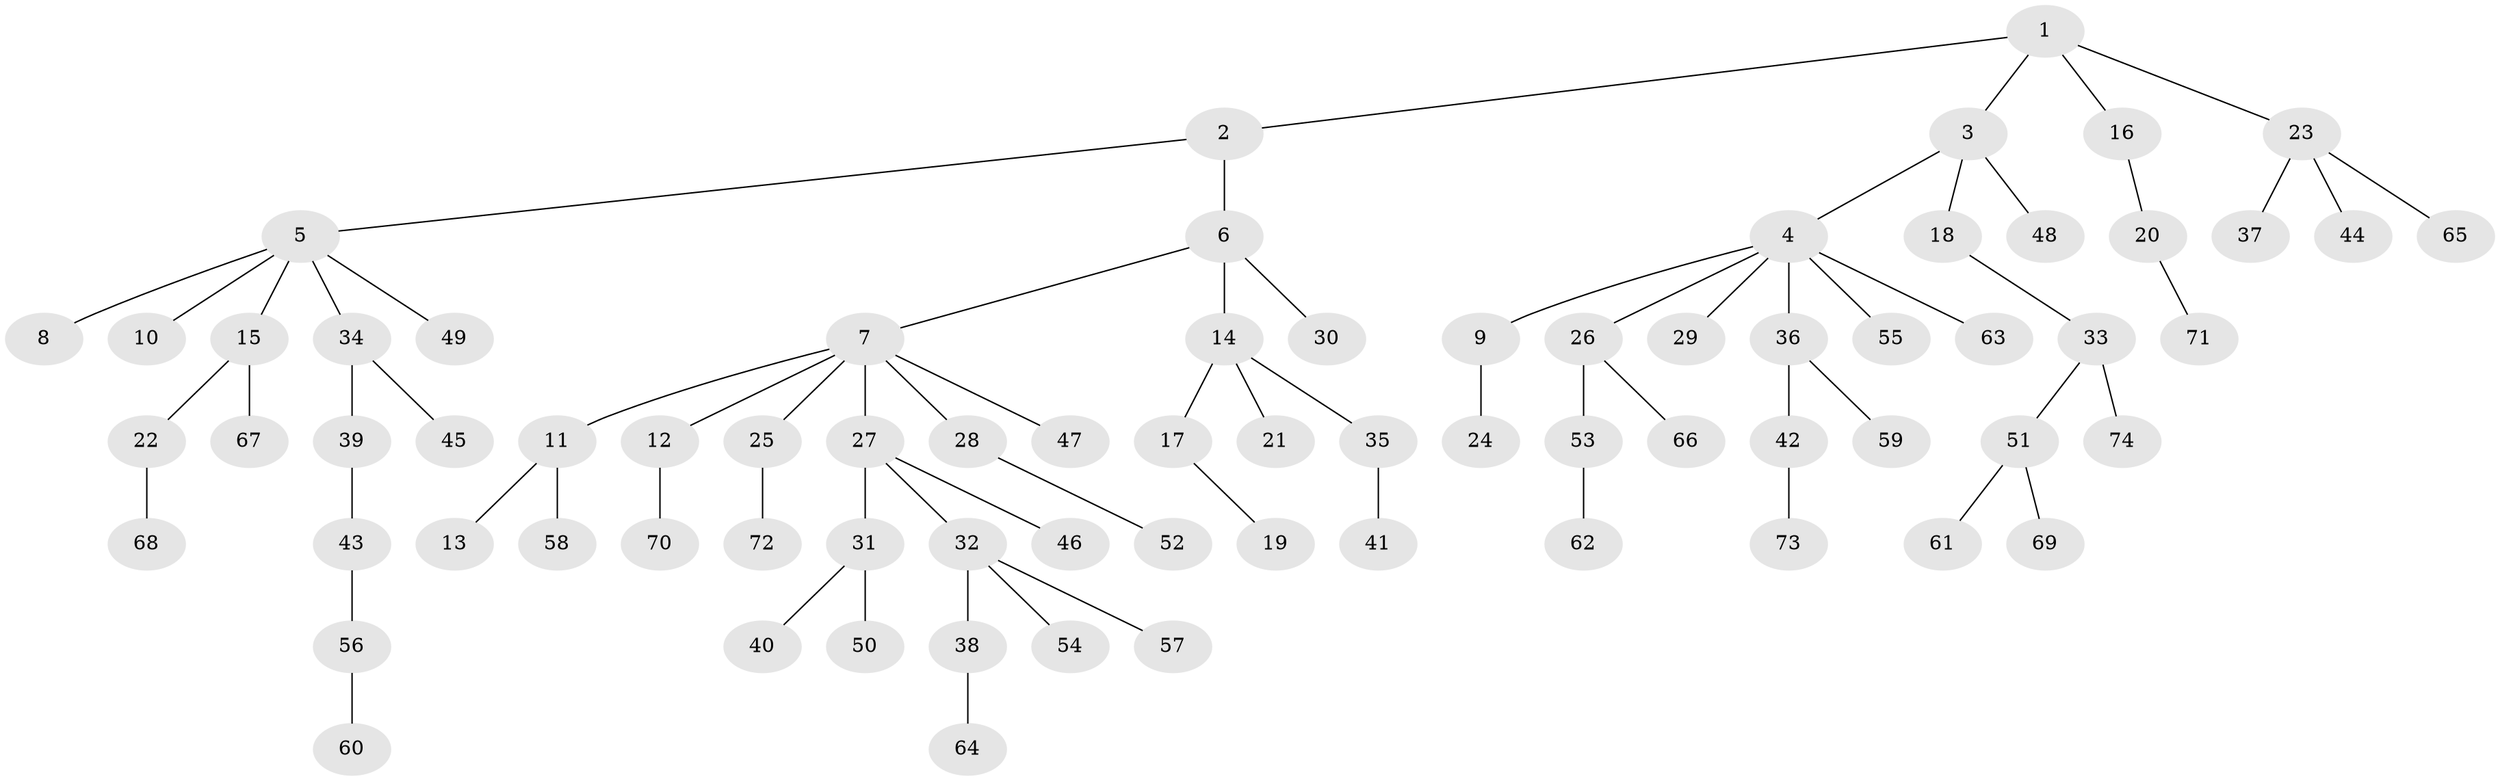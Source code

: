 // coarse degree distribution, {4: 0.022222222222222223, 3: 0.15555555555555556, 6: 0.044444444444444446, 5: 0.022222222222222223, 1: 0.4888888888888889, 2: 0.26666666666666666}
// Generated by graph-tools (version 1.1) at 2025/51/03/04/25 22:51:26]
// undirected, 74 vertices, 73 edges
graph export_dot {
  node [color=gray90,style=filled];
  1;
  2;
  3;
  4;
  5;
  6;
  7;
  8;
  9;
  10;
  11;
  12;
  13;
  14;
  15;
  16;
  17;
  18;
  19;
  20;
  21;
  22;
  23;
  24;
  25;
  26;
  27;
  28;
  29;
  30;
  31;
  32;
  33;
  34;
  35;
  36;
  37;
  38;
  39;
  40;
  41;
  42;
  43;
  44;
  45;
  46;
  47;
  48;
  49;
  50;
  51;
  52;
  53;
  54;
  55;
  56;
  57;
  58;
  59;
  60;
  61;
  62;
  63;
  64;
  65;
  66;
  67;
  68;
  69;
  70;
  71;
  72;
  73;
  74;
  1 -- 2;
  1 -- 3;
  1 -- 16;
  1 -- 23;
  2 -- 5;
  2 -- 6;
  3 -- 4;
  3 -- 18;
  3 -- 48;
  4 -- 9;
  4 -- 26;
  4 -- 29;
  4 -- 36;
  4 -- 55;
  4 -- 63;
  5 -- 8;
  5 -- 10;
  5 -- 15;
  5 -- 34;
  5 -- 49;
  6 -- 7;
  6 -- 14;
  6 -- 30;
  7 -- 11;
  7 -- 12;
  7 -- 25;
  7 -- 27;
  7 -- 28;
  7 -- 47;
  9 -- 24;
  11 -- 13;
  11 -- 58;
  12 -- 70;
  14 -- 17;
  14 -- 21;
  14 -- 35;
  15 -- 22;
  15 -- 67;
  16 -- 20;
  17 -- 19;
  18 -- 33;
  20 -- 71;
  22 -- 68;
  23 -- 37;
  23 -- 44;
  23 -- 65;
  25 -- 72;
  26 -- 53;
  26 -- 66;
  27 -- 31;
  27 -- 32;
  27 -- 46;
  28 -- 52;
  31 -- 40;
  31 -- 50;
  32 -- 38;
  32 -- 54;
  32 -- 57;
  33 -- 51;
  33 -- 74;
  34 -- 39;
  34 -- 45;
  35 -- 41;
  36 -- 42;
  36 -- 59;
  38 -- 64;
  39 -- 43;
  42 -- 73;
  43 -- 56;
  51 -- 61;
  51 -- 69;
  53 -- 62;
  56 -- 60;
}
